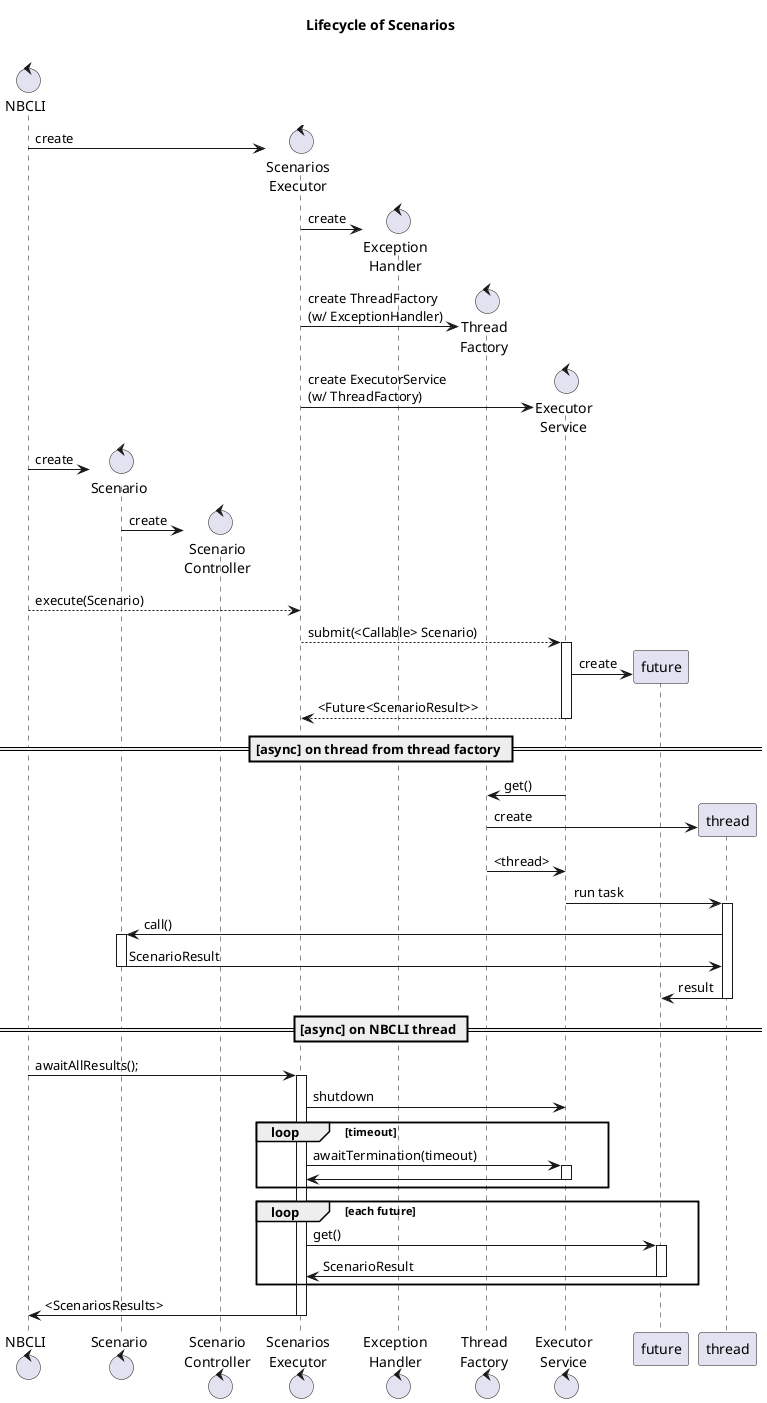 @startuml
'https://plantuml.com/sequence-diagram

title Lifecycle of Scenarios

control "NBCLI" as nbcli
control "Scenario" as s
control "Scenario\nController" as sc
control "Scenarios\nExecutor" as se
control "Exception\nHandler" as seh
control "Thread\nFactory" as stf
control "Executor\nService" as ses

nbcli -> se** : create
 se -> seh** : create
 se -> stf** : create ThreadFactory\n(w/ ExceptionHandler)
 se -> ses** : create ExecutorService\n(w/ ThreadFactory)

nbcli -> s** : create
 s -> sc** : create
nbcli --> se : execute(Scenario)
se --> ses: submit(<Callable> Scenario)
activate ses
 ses -> future**: create
se <-- ses: <Future<ScenarioResult>>
deactivate ses

== [async] on thread from thread factory ==
ses -> stf: get()
 stf -> thread**: create
ses <- stf: <thread>
ses -> thread: run task
activate thread
thread -> s: call()
activate s
thread <- s: ScenarioResult
deactivate s
thread -> future: result
deactivate thread

== [async] on NBCLI thread ==

nbcli -> se: awaitAllResults();
activate se
 se -> ses: shutdown
 loop timeout
 se -> ses: awaitTermination(timeout)
 activate ses
 se <- ses
 deactivate ses
 end loop
 loop each future
 se -> future: get()
 activate future
 se <- future: ScenarioResult
 deactivate future
 end loop

nbcli <- se: <ScenariosResults>
deactivate se

@enduml
